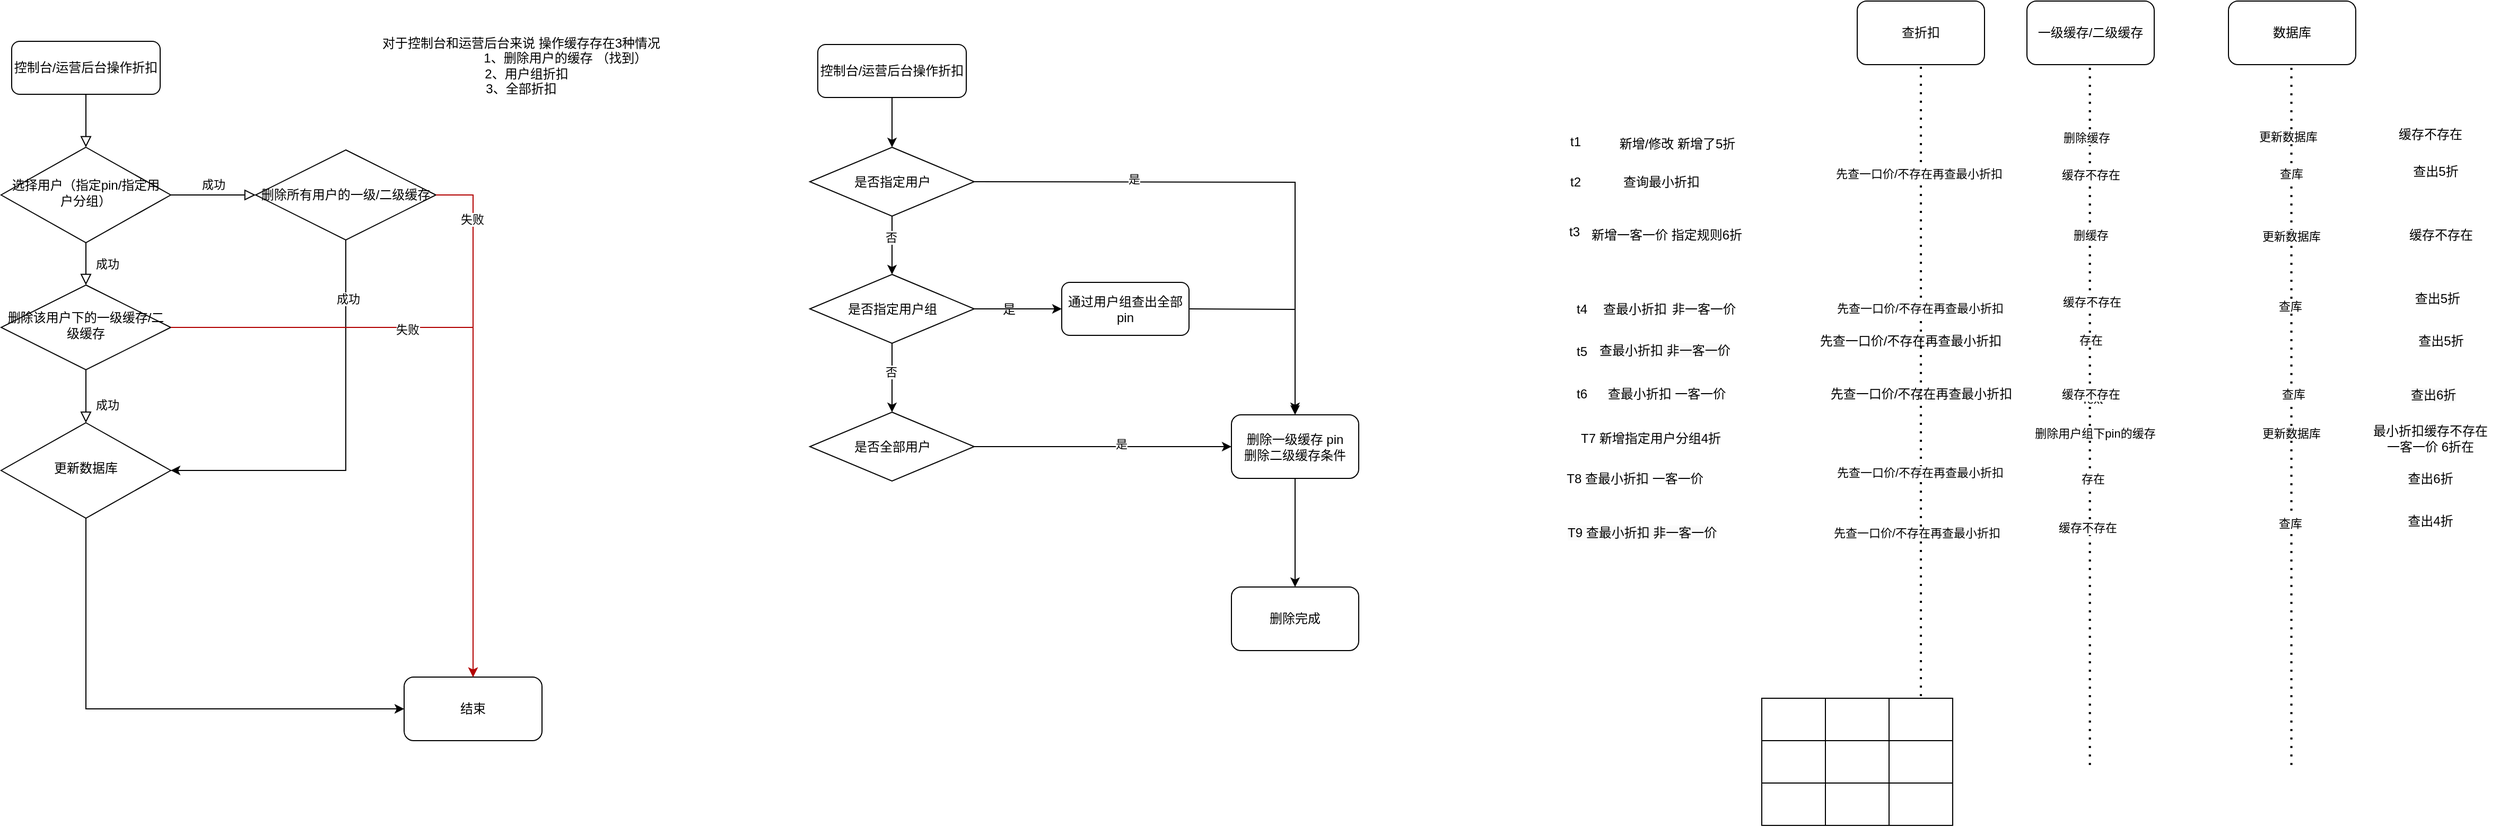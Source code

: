 <mxfile version="21.6.1" type="github">
  <diagram id="C5RBs43oDa-KdzZeNtuy" name="Page-1">
    <mxGraphModel dx="1741" dy="915" grid="1" gridSize="10" guides="1" tooltips="1" connect="1" arrows="1" fold="1" page="1" pageScale="1" pageWidth="827" pageHeight="1169" math="0" shadow="0">
      <root>
        <mxCell id="WIyWlLk6GJQsqaUBKTNV-0" />
        <mxCell id="WIyWlLk6GJQsqaUBKTNV-1" parent="WIyWlLk6GJQsqaUBKTNV-0" />
        <mxCell id="WIyWlLk6GJQsqaUBKTNV-2" value="" style="rounded=0;html=1;jettySize=auto;orthogonalLoop=1;fontSize=11;endArrow=block;endFill=0;endSize=8;strokeWidth=1;shadow=0;labelBackgroundColor=none;edgeStyle=orthogonalEdgeStyle;" parent="WIyWlLk6GJQsqaUBKTNV-1" source="WIyWlLk6GJQsqaUBKTNV-3" target="WIyWlLk6GJQsqaUBKTNV-6" edge="1">
          <mxGeometry relative="1" as="geometry" />
        </mxCell>
        <mxCell id="WIyWlLk6GJQsqaUBKTNV-3" value="控制台/运营后台操作折扣" style="rounded=1;whiteSpace=wrap;html=1;fontSize=12;glass=0;strokeWidth=1;shadow=0;" parent="WIyWlLk6GJQsqaUBKTNV-1" vertex="1">
          <mxGeometry x="120" y="70" width="140" height="50" as="geometry" />
        </mxCell>
        <mxCell id="WIyWlLk6GJQsqaUBKTNV-4" value="成功" style="rounded=0;html=1;jettySize=auto;orthogonalLoop=1;fontSize=11;endArrow=block;endFill=0;endSize=8;strokeWidth=1;shadow=0;labelBackgroundColor=none;edgeStyle=orthogonalEdgeStyle;" parent="WIyWlLk6GJQsqaUBKTNV-1" source="WIyWlLk6GJQsqaUBKTNV-6" target="WIyWlLk6GJQsqaUBKTNV-10" edge="1">
          <mxGeometry y="20" relative="1" as="geometry">
            <mxPoint as="offset" />
          </mxGeometry>
        </mxCell>
        <mxCell id="WIyWlLk6GJQsqaUBKTNV-5" value="成功" style="edgeStyle=orthogonalEdgeStyle;rounded=0;html=1;jettySize=auto;orthogonalLoop=1;fontSize=11;endArrow=block;endFill=0;endSize=8;strokeWidth=1;shadow=0;labelBackgroundColor=none;entryX=0;entryY=0.5;entryDx=0;entryDy=0;" parent="WIyWlLk6GJQsqaUBKTNV-1" source="WIyWlLk6GJQsqaUBKTNV-6" target="CUdt5sBR6KowRDDjNwbb-2" edge="1">
          <mxGeometry y="10" relative="1" as="geometry">
            <mxPoint as="offset" />
            <mxPoint x="320" y="210" as="targetPoint" />
          </mxGeometry>
        </mxCell>
        <mxCell id="WIyWlLk6GJQsqaUBKTNV-6" value="选择用户（指定pin/指定用户分组）" style="rhombus;whiteSpace=wrap;html=1;shadow=0;fontFamily=Helvetica;fontSize=12;align=center;strokeWidth=1;spacing=6;spacingTop=-4;" parent="WIyWlLk6GJQsqaUBKTNV-1" vertex="1">
          <mxGeometry x="110" y="170" width="160" height="90" as="geometry" />
        </mxCell>
        <mxCell id="WIyWlLk6GJQsqaUBKTNV-8" value="成功" style="rounded=0;html=1;jettySize=auto;orthogonalLoop=1;fontSize=11;endArrow=block;endFill=0;endSize=8;strokeWidth=1;shadow=0;labelBackgroundColor=none;edgeStyle=orthogonalEdgeStyle;entryX=0.5;entryY=0;entryDx=0;entryDy=0;" parent="WIyWlLk6GJQsqaUBKTNV-1" source="WIyWlLk6GJQsqaUBKTNV-10" target="CUdt5sBR6KowRDDjNwbb-0" edge="1">
          <mxGeometry x="0.32" y="20" relative="1" as="geometry">
            <mxPoint as="offset" />
            <mxPoint x="220" y="430" as="targetPoint" />
          </mxGeometry>
        </mxCell>
        <mxCell id="WIyWlLk6GJQsqaUBKTNV-10" value="删除该用户下的一级缓存/二级缓存" style="rhombus;whiteSpace=wrap;html=1;shadow=0;fontFamily=Helvetica;fontSize=12;align=center;strokeWidth=1;spacing=6;spacingTop=-4;" parent="WIyWlLk6GJQsqaUBKTNV-1" vertex="1">
          <mxGeometry x="110" y="300" width="160" height="80" as="geometry" />
        </mxCell>
        <mxCell id="CUdt5sBR6KowRDDjNwbb-0" value="更新数据库" style="rhombus;whiteSpace=wrap;html=1;shadow=0;fontFamily=Helvetica;fontSize=12;align=center;strokeWidth=1;spacing=6;spacingTop=-4;" vertex="1" parent="WIyWlLk6GJQsqaUBKTNV-1">
          <mxGeometry x="110" y="430" width="160" height="90" as="geometry" />
        </mxCell>
        <mxCell id="CUdt5sBR6KowRDDjNwbb-2" value="删除所有用户的一级/二级缓存" style="rhombus;whiteSpace=wrap;html=1;" vertex="1" parent="WIyWlLk6GJQsqaUBKTNV-1">
          <mxGeometry x="350" y="172.5" width="170" height="85" as="geometry" />
        </mxCell>
        <mxCell id="CUdt5sBR6KowRDDjNwbb-3" value="结束" style="rounded=1;whiteSpace=wrap;html=1;" vertex="1" parent="WIyWlLk6GJQsqaUBKTNV-1">
          <mxGeometry x="490" y="670" width="130" height="60" as="geometry" />
        </mxCell>
        <mxCell id="CUdt5sBR6KowRDDjNwbb-4" value="" style="endArrow=classic;html=1;rounded=0;exitX=0.5;exitY=1;exitDx=0;exitDy=0;entryX=1;entryY=0.5;entryDx=0;entryDy=0;" edge="1" parent="WIyWlLk6GJQsqaUBKTNV-1" source="CUdt5sBR6KowRDDjNwbb-2" target="CUdt5sBR6KowRDDjNwbb-0">
          <mxGeometry width="50" height="50" relative="1" as="geometry">
            <mxPoint x="550" y="440" as="sourcePoint" />
            <mxPoint x="360" y="570" as="targetPoint" />
            <Array as="points">
              <mxPoint x="435" y="475" />
            </Array>
          </mxGeometry>
        </mxCell>
        <mxCell id="CUdt5sBR6KowRDDjNwbb-12" value="成功" style="edgeLabel;html=1;align=center;verticalAlign=middle;resizable=0;points=[];" vertex="1" connectable="0" parent="CUdt5sBR6KowRDDjNwbb-4">
          <mxGeometry x="-0.712" y="2" relative="1" as="geometry">
            <mxPoint as="offset" />
          </mxGeometry>
        </mxCell>
        <mxCell id="CUdt5sBR6KowRDDjNwbb-5" value="" style="endArrow=classic;html=1;rounded=0;exitX=0.5;exitY=1;exitDx=0;exitDy=0;entryX=0;entryY=0.5;entryDx=0;entryDy=0;" edge="1" parent="WIyWlLk6GJQsqaUBKTNV-1" source="CUdt5sBR6KowRDDjNwbb-0" target="CUdt5sBR6KowRDDjNwbb-3">
          <mxGeometry width="50" height="50" relative="1" as="geometry">
            <mxPoint x="200" y="650" as="sourcePoint" />
            <mxPoint x="250" y="600" as="targetPoint" />
            <Array as="points">
              <mxPoint x="190" y="700" />
            </Array>
          </mxGeometry>
        </mxCell>
        <mxCell id="CUdt5sBR6KowRDDjNwbb-13" value="" style="endArrow=classic;html=1;rounded=0;exitX=1;exitY=0.5;exitDx=0;exitDy=0;entryX=0.5;entryY=0;entryDx=0;entryDy=0;fillColor=#e51400;strokeColor=#B20000;" edge="1" parent="WIyWlLk6GJQsqaUBKTNV-1" source="CUdt5sBR6KowRDDjNwbb-2" target="CUdt5sBR6KowRDDjNwbb-3">
          <mxGeometry width="50" height="50" relative="1" as="geometry">
            <mxPoint x="540" y="540" as="sourcePoint" />
            <mxPoint x="590" y="490" as="targetPoint" />
            <Array as="points">
              <mxPoint x="555" y="215" />
            </Array>
          </mxGeometry>
        </mxCell>
        <mxCell id="CUdt5sBR6KowRDDjNwbb-16" value="失败" style="edgeLabel;html=1;align=center;verticalAlign=middle;resizable=0;points=[];" vertex="1" connectable="0" parent="CUdt5sBR6KowRDDjNwbb-13">
          <mxGeometry x="-0.769" y="-1" relative="1" as="geometry">
            <mxPoint y="1" as="offset" />
          </mxGeometry>
        </mxCell>
        <mxCell id="CUdt5sBR6KowRDDjNwbb-14" value="" style="endArrow=classic;html=1;rounded=0;exitX=1;exitY=0.5;exitDx=0;exitDy=0;entryX=0.5;entryY=0;entryDx=0;entryDy=0;fillColor=#e51400;strokeColor=#B20000;" edge="1" parent="WIyWlLk6GJQsqaUBKTNV-1" source="WIyWlLk6GJQsqaUBKTNV-10" target="CUdt5sBR6KowRDDjNwbb-3">
          <mxGeometry width="50" height="50" relative="1" as="geometry">
            <mxPoint x="490" y="600" as="sourcePoint" />
            <mxPoint x="540" y="550" as="targetPoint" />
            <Array as="points">
              <mxPoint x="555" y="340" />
            </Array>
          </mxGeometry>
        </mxCell>
        <mxCell id="CUdt5sBR6KowRDDjNwbb-15" value="失败" style="edgeLabel;html=1;align=center;verticalAlign=middle;resizable=0;points=[];" vertex="1" connectable="0" parent="CUdt5sBR6KowRDDjNwbb-14">
          <mxGeometry x="-0.275" y="-1" relative="1" as="geometry">
            <mxPoint y="1" as="offset" />
          </mxGeometry>
        </mxCell>
        <mxCell id="CUdt5sBR6KowRDDjNwbb-17" value="对于控制台和运营后台来说 操作缓存存在3种情况&lt;br&gt;&amp;nbsp; &amp;nbsp; &amp;nbsp; &amp;nbsp; &amp;nbsp; &amp;nbsp; &amp;nbsp; &amp;nbsp; &amp;nbsp; &amp;nbsp; &amp;nbsp; &amp;nbsp; &amp;nbsp;1、删除用户的缓存 （找到）&lt;br&gt;&amp;nbsp; &amp;nbsp;2、用户组折扣&lt;br&gt;3、全部折扣" style="text;html=1;align=center;verticalAlign=middle;resizable=0;points=[];autosize=1;strokeColor=none;fillColor=none;" vertex="1" parent="WIyWlLk6GJQsqaUBKTNV-1">
          <mxGeometry x="460" y="58" width="280" height="70" as="geometry" />
        </mxCell>
        <mxCell id="CUdt5sBR6KowRDDjNwbb-18" value="是否指定用户" style="rhombus;whiteSpace=wrap;html=1;" vertex="1" parent="WIyWlLk6GJQsqaUBKTNV-1">
          <mxGeometry x="872.5" y="170" width="155" height="65" as="geometry" />
        </mxCell>
        <mxCell id="CUdt5sBR6KowRDDjNwbb-19" value="控制台/运营后台操作折扣" style="rounded=1;whiteSpace=wrap;html=1;fontSize=12;glass=0;strokeWidth=1;shadow=0;" vertex="1" parent="WIyWlLk6GJQsqaUBKTNV-1">
          <mxGeometry x="880" y="73" width="140" height="50" as="geometry" />
        </mxCell>
        <mxCell id="CUdt5sBR6KowRDDjNwbb-20" value="是否指定用户组" style="rhombus;whiteSpace=wrap;html=1;" vertex="1" parent="WIyWlLk6GJQsqaUBKTNV-1">
          <mxGeometry x="872.5" y="290" width="155" height="65" as="geometry" />
        </mxCell>
        <mxCell id="CUdt5sBR6KowRDDjNwbb-22" value="是否全部用户" style="rhombus;whiteSpace=wrap;html=1;" vertex="1" parent="WIyWlLk6GJQsqaUBKTNV-1">
          <mxGeometry x="872.5" y="420" width="155" height="65" as="geometry" />
        </mxCell>
        <mxCell id="CUdt5sBR6KowRDDjNwbb-23" value="删除完成" style="rounded=1;whiteSpace=wrap;html=1;" vertex="1" parent="WIyWlLk6GJQsqaUBKTNV-1">
          <mxGeometry x="1270" y="585" width="120" height="60" as="geometry" />
        </mxCell>
        <mxCell id="CUdt5sBR6KowRDDjNwbb-24" value="删除一级缓存 pin&lt;br&gt;删除二级缓存条件" style="rounded=1;whiteSpace=wrap;html=1;" vertex="1" parent="WIyWlLk6GJQsqaUBKTNV-1">
          <mxGeometry x="1270" y="422.5" width="120" height="60" as="geometry" />
        </mxCell>
        <mxCell id="CUdt5sBR6KowRDDjNwbb-25" value="" style="endArrow=classic;html=1;rounded=0;exitX=1;exitY=0.5;exitDx=0;exitDy=0;" edge="1" parent="WIyWlLk6GJQsqaUBKTNV-1" source="CUdt5sBR6KowRDDjNwbb-18" target="CUdt5sBR6KowRDDjNwbb-24">
          <mxGeometry width="50" height="50" relative="1" as="geometry">
            <mxPoint x="1030" y="200" as="sourcePoint" />
            <mxPoint x="1220" y="220" as="targetPoint" />
            <Array as="points">
              <mxPoint x="1330" y="203" />
            </Array>
          </mxGeometry>
        </mxCell>
        <mxCell id="CUdt5sBR6KowRDDjNwbb-35" value="是" style="edgeLabel;html=1;align=center;verticalAlign=middle;resizable=0;points=[];" vertex="1" connectable="0" parent="CUdt5sBR6KowRDDjNwbb-25">
          <mxGeometry x="-0.423" y="3" relative="1" as="geometry">
            <mxPoint as="offset" />
          </mxGeometry>
        </mxCell>
        <mxCell id="CUdt5sBR6KowRDDjNwbb-26" value="通过用户组查出全部pin" style="rounded=1;whiteSpace=wrap;html=1;" vertex="1" parent="WIyWlLk6GJQsqaUBKTNV-1">
          <mxGeometry x="1110" y="297.5" width="120" height="50" as="geometry" />
        </mxCell>
        <mxCell id="CUdt5sBR6KowRDDjNwbb-27" value="" style="endArrow=classic;html=1;rounded=0;exitX=1;exitY=0.5;exitDx=0;exitDy=0;entryX=0;entryY=0.5;entryDx=0;entryDy=0;" edge="1" parent="WIyWlLk6GJQsqaUBKTNV-1" source="CUdt5sBR6KowRDDjNwbb-20" target="CUdt5sBR6KowRDDjNwbb-26">
          <mxGeometry width="50" height="50" relative="1" as="geometry">
            <mxPoint x="1060" y="420" as="sourcePoint" />
            <mxPoint x="1100" y="323" as="targetPoint" />
          </mxGeometry>
        </mxCell>
        <mxCell id="CUdt5sBR6KowRDDjNwbb-29" value="" style="endArrow=classic;html=1;rounded=0;exitX=1;exitY=0.5;exitDx=0;exitDy=0;" edge="1" parent="WIyWlLk6GJQsqaUBKTNV-1" source="CUdt5sBR6KowRDDjNwbb-26">
          <mxGeometry width="50" height="50" relative="1" as="geometry">
            <mxPoint x="1270" y="360" as="sourcePoint" />
            <mxPoint x="1330" y="420" as="targetPoint" />
            <Array as="points">
              <mxPoint x="1330" y="323" />
            </Array>
          </mxGeometry>
        </mxCell>
        <mxCell id="CUdt5sBR6KowRDDjNwbb-30" value="" style="endArrow=classic;html=1;rounded=0;exitX=1;exitY=0.5;exitDx=0;exitDy=0;entryX=0;entryY=0.5;entryDx=0;entryDy=0;" edge="1" parent="WIyWlLk6GJQsqaUBKTNV-1" source="CUdt5sBR6KowRDDjNwbb-22" target="CUdt5sBR6KowRDDjNwbb-24">
          <mxGeometry width="50" height="50" relative="1" as="geometry">
            <mxPoint x="1150" y="500" as="sourcePoint" />
            <mxPoint x="1200" y="450" as="targetPoint" />
          </mxGeometry>
        </mxCell>
        <mxCell id="CUdt5sBR6KowRDDjNwbb-39" value="是" style="edgeLabel;html=1;align=center;verticalAlign=middle;resizable=0;points=[];" vertex="1" connectable="0" parent="CUdt5sBR6KowRDDjNwbb-30">
          <mxGeometry x="0.142" y="3" relative="1" as="geometry">
            <mxPoint as="offset" />
          </mxGeometry>
        </mxCell>
        <mxCell id="CUdt5sBR6KowRDDjNwbb-31" value="" style="endArrow=classic;html=1;rounded=0;exitX=0.5;exitY=1;exitDx=0;exitDy=0;entryX=0.5;entryY=0;entryDx=0;entryDy=0;" edge="1" parent="WIyWlLk6GJQsqaUBKTNV-1" source="CUdt5sBR6KowRDDjNwbb-19" target="CUdt5sBR6KowRDDjNwbb-18">
          <mxGeometry width="50" height="50" relative="1" as="geometry">
            <mxPoint x="800" y="320" as="sourcePoint" />
            <mxPoint x="850" y="270" as="targetPoint" />
          </mxGeometry>
        </mxCell>
        <mxCell id="CUdt5sBR6KowRDDjNwbb-32" value="" style="endArrow=classic;html=1;rounded=0;exitX=0.5;exitY=1;exitDx=0;exitDy=0;entryX=0.5;entryY=0;entryDx=0;entryDy=0;" edge="1" parent="WIyWlLk6GJQsqaUBKTNV-1" source="CUdt5sBR6KowRDDjNwbb-18" target="CUdt5sBR6KowRDDjNwbb-20">
          <mxGeometry width="50" height="50" relative="1" as="geometry">
            <mxPoint x="1000" y="300" as="sourcePoint" />
            <mxPoint x="1050" y="250" as="targetPoint" />
          </mxGeometry>
        </mxCell>
        <mxCell id="CUdt5sBR6KowRDDjNwbb-36" value="否" style="edgeLabel;html=1;align=center;verticalAlign=middle;resizable=0;points=[];" vertex="1" connectable="0" parent="CUdt5sBR6KowRDDjNwbb-32">
          <mxGeometry x="-0.291" y="-1" relative="1" as="geometry">
            <mxPoint as="offset" />
          </mxGeometry>
        </mxCell>
        <mxCell id="CUdt5sBR6KowRDDjNwbb-33" value="" style="endArrow=classic;html=1;rounded=0;exitX=0.5;exitY=1;exitDx=0;exitDy=0;entryX=0.5;entryY=0;entryDx=0;entryDy=0;" edge="1" parent="WIyWlLk6GJQsqaUBKTNV-1" source="CUdt5sBR6KowRDDjNwbb-20" target="CUdt5sBR6KowRDDjNwbb-22">
          <mxGeometry width="50" height="50" relative="1" as="geometry">
            <mxPoint x="1000" y="430" as="sourcePoint" />
            <mxPoint x="1050" y="380" as="targetPoint" />
          </mxGeometry>
        </mxCell>
        <mxCell id="CUdt5sBR6KowRDDjNwbb-38" value="否" style="edgeLabel;html=1;align=center;verticalAlign=middle;resizable=0;points=[];" vertex="1" connectable="0" parent="CUdt5sBR6KowRDDjNwbb-33">
          <mxGeometry x="-0.185" y="-1" relative="1" as="geometry">
            <mxPoint as="offset" />
          </mxGeometry>
        </mxCell>
        <mxCell id="CUdt5sBR6KowRDDjNwbb-34" value="" style="endArrow=classic;html=1;rounded=0;exitX=0.5;exitY=1;exitDx=0;exitDy=0;entryX=0.5;entryY=0;entryDx=0;entryDy=0;" edge="1" parent="WIyWlLk6GJQsqaUBKTNV-1" source="CUdt5sBR6KowRDDjNwbb-24" target="CUdt5sBR6KowRDDjNwbb-23">
          <mxGeometry width="50" height="50" relative="1" as="geometry">
            <mxPoint x="1410" y="550" as="sourcePoint" />
            <mxPoint x="1460" y="500" as="targetPoint" />
          </mxGeometry>
        </mxCell>
        <mxCell id="CUdt5sBR6KowRDDjNwbb-37" value="是" style="text;html=1;align=center;verticalAlign=middle;resizable=0;points=[];autosize=1;strokeColor=none;fillColor=none;" vertex="1" parent="WIyWlLk6GJQsqaUBKTNV-1">
          <mxGeometry x="1040" y="308" width="40" height="30" as="geometry" />
        </mxCell>
        <mxCell id="CUdt5sBR6KowRDDjNwbb-40" value="一级缓存/二级缓存" style="rounded=1;whiteSpace=wrap;html=1;" vertex="1" parent="WIyWlLk6GJQsqaUBKTNV-1">
          <mxGeometry x="2020" y="32" width="120" height="60" as="geometry" />
        </mxCell>
        <mxCell id="CUdt5sBR6KowRDDjNwbb-41" value="数据库" style="rounded=1;whiteSpace=wrap;html=1;" vertex="1" parent="WIyWlLk6GJQsqaUBKTNV-1">
          <mxGeometry x="2210" y="32" width="120" height="60" as="geometry" />
        </mxCell>
        <mxCell id="CUdt5sBR6KowRDDjNwbb-42" value="t1" style="text;html=1;align=center;verticalAlign=middle;resizable=0;points=[];autosize=1;strokeColor=none;fillColor=none;" vertex="1" parent="WIyWlLk6GJQsqaUBKTNV-1">
          <mxGeometry x="1580" y="152" width="28" height="26" as="geometry" />
        </mxCell>
        <mxCell id="CUdt5sBR6KowRDDjNwbb-43" value="" style="endArrow=none;dashed=1;html=1;dashPattern=1 3;strokeWidth=2;rounded=0;" edge="1" parent="WIyWlLk6GJQsqaUBKTNV-1">
          <mxGeometry width="50" height="50" relative="1" as="geometry">
            <mxPoint x="2079.33" y="753" as="sourcePoint" />
            <mxPoint x="2079.33" y="92" as="targetPoint" />
          </mxGeometry>
        </mxCell>
        <mxCell id="CUdt5sBR6KowRDDjNwbb-47" value="删除缓存" style="edgeLabel;html=1;align=center;verticalAlign=middle;resizable=0;points=[];" vertex="1" connectable="0" parent="CUdt5sBR6KowRDDjNwbb-43">
          <mxGeometry x="0.791" y="4" relative="1" as="geometry">
            <mxPoint as="offset" />
          </mxGeometry>
        </mxCell>
        <mxCell id="CUdt5sBR6KowRDDjNwbb-56" value="缓存不存在" style="edgeLabel;html=1;align=center;verticalAlign=middle;resizable=0;points=[];" vertex="1" connectable="0" parent="CUdt5sBR6KowRDDjNwbb-43">
          <mxGeometry x="0.688" relative="1" as="geometry">
            <mxPoint y="1" as="offset" />
          </mxGeometry>
        </mxCell>
        <mxCell id="CUdt5sBR6KowRDDjNwbb-61" value="删缓存" style="edgeLabel;html=1;align=center;verticalAlign=middle;resizable=0;points=[];" vertex="1" connectable="0" parent="CUdt5sBR6KowRDDjNwbb-43">
          <mxGeometry x="0.511" relative="1" as="geometry">
            <mxPoint y="-1" as="offset" />
          </mxGeometry>
        </mxCell>
        <mxCell id="CUdt5sBR6KowRDDjNwbb-66" value="缓存不存在" style="edgeLabel;html=1;align=center;verticalAlign=middle;resizable=0;points=[];" vertex="1" connectable="0" parent="CUdt5sBR6KowRDDjNwbb-43">
          <mxGeometry x="0.321" y="-1" relative="1" as="geometry">
            <mxPoint y="-1" as="offset" />
          </mxGeometry>
        </mxCell>
        <mxCell id="CUdt5sBR6KowRDDjNwbb-80" value="存在" style="edgeLabel;html=1;align=center;verticalAlign=middle;resizable=0;points=[];" vertex="1" connectable="0" parent="CUdt5sBR6KowRDDjNwbb-43">
          <mxGeometry x="0.212" relative="1" as="geometry">
            <mxPoint y="-1" as="offset" />
          </mxGeometry>
        </mxCell>
        <mxCell id="CUdt5sBR6KowRDDjNwbb-86" value="Text" style="edgeLabel;html=1;align=center;verticalAlign=middle;resizable=0;points=[];" vertex="1" connectable="0" parent="CUdt5sBR6KowRDDjNwbb-43">
          <mxGeometry x="0.047" y="-1" relative="1" as="geometry">
            <mxPoint y="1" as="offset" />
          </mxGeometry>
        </mxCell>
        <mxCell id="CUdt5sBR6KowRDDjNwbb-93" value="删除用户组下pin的缓存" style="edgeLabel;html=1;align=center;verticalAlign=middle;resizable=0;points=[];" vertex="1" connectable="0" parent="CUdt5sBR6KowRDDjNwbb-43">
          <mxGeometry x="-0.05" y="-4" relative="1" as="geometry">
            <mxPoint y="1" as="offset" />
          </mxGeometry>
        </mxCell>
        <mxCell id="CUdt5sBR6KowRDDjNwbb-100" value="存在" style="edgeLabel;html=1;align=center;verticalAlign=middle;resizable=0;points=[];" vertex="1" connectable="0" parent="CUdt5sBR6KowRDDjNwbb-43">
          <mxGeometry x="-0.179" y="-2" relative="1" as="geometry">
            <mxPoint y="1" as="offset" />
          </mxGeometry>
        </mxCell>
        <mxCell id="CUdt5sBR6KowRDDjNwbb-105" value="缓存不存在" style="edgeLabel;html=1;align=center;verticalAlign=middle;resizable=0;points=[];" vertex="1" connectable="0" parent="CUdt5sBR6KowRDDjNwbb-43">
          <mxGeometry x="-0.316" y="3" relative="1" as="geometry">
            <mxPoint y="2" as="offset" />
          </mxGeometry>
        </mxCell>
        <mxCell id="CUdt5sBR6KowRDDjNwbb-44" value="" style="endArrow=none;dashed=1;html=1;dashPattern=1 3;strokeWidth=2;rounded=0;" edge="1" parent="WIyWlLk6GJQsqaUBKTNV-1">
          <mxGeometry width="50" height="50" relative="1" as="geometry">
            <mxPoint x="2269.33" y="753" as="sourcePoint" />
            <mxPoint x="2269.33" y="92" as="targetPoint" />
          </mxGeometry>
        </mxCell>
        <mxCell id="CUdt5sBR6KowRDDjNwbb-48" value="更新数据库" style="edgeLabel;html=1;align=center;verticalAlign=middle;resizable=0;points=[];" vertex="1" connectable="0" parent="CUdt5sBR6KowRDDjNwbb-44">
          <mxGeometry x="0.803" y="4" relative="1" as="geometry">
            <mxPoint y="3" as="offset" />
          </mxGeometry>
        </mxCell>
        <mxCell id="CUdt5sBR6KowRDDjNwbb-57" value="查库" style="edgeLabel;html=1;align=center;verticalAlign=middle;resizable=0;points=[];" vertex="1" connectable="0" parent="CUdt5sBR6KowRDDjNwbb-44">
          <mxGeometry x="0.692" y="1" relative="1" as="geometry">
            <mxPoint y="1" as="offset" />
          </mxGeometry>
        </mxCell>
        <mxCell id="CUdt5sBR6KowRDDjNwbb-62" value="更新数据库" style="edgeLabel;html=1;align=center;verticalAlign=middle;resizable=0;points=[];" vertex="1" connectable="0" parent="CUdt5sBR6KowRDDjNwbb-44">
          <mxGeometry x="0.515" y="1" relative="1" as="geometry">
            <mxPoint y="1" as="offset" />
          </mxGeometry>
        </mxCell>
        <mxCell id="CUdt5sBR6KowRDDjNwbb-67" value="查库" style="edgeLabel;html=1;align=center;verticalAlign=middle;resizable=0;points=[];" vertex="1" connectable="0" parent="CUdt5sBR6KowRDDjNwbb-44">
          <mxGeometry x="0.309" y="2" relative="1" as="geometry">
            <mxPoint y="-1" as="offset" />
          </mxGeometry>
        </mxCell>
        <mxCell id="CUdt5sBR6KowRDDjNwbb-94" value="更新数据库" style="edgeLabel;html=1;align=center;verticalAlign=middle;resizable=0;points=[];" vertex="1" connectable="0" parent="CUdt5sBR6KowRDDjNwbb-44">
          <mxGeometry x="-0.054" y="1" relative="1" as="geometry">
            <mxPoint y="-1" as="offset" />
          </mxGeometry>
        </mxCell>
        <mxCell id="CUdt5sBR6KowRDDjNwbb-106" value="查库" style="edgeLabel;html=1;align=center;verticalAlign=middle;resizable=0;points=[];" vertex="1" connectable="0" parent="CUdt5sBR6KowRDDjNwbb-44">
          <mxGeometry x="-0.312" y="2" relative="1" as="geometry">
            <mxPoint y="-1" as="offset" />
          </mxGeometry>
        </mxCell>
        <mxCell id="CUdt5sBR6KowRDDjNwbb-46" value="新增/修改 新增了5折" style="text;html=1;align=center;verticalAlign=middle;resizable=0;points=[];autosize=1;strokeColor=none;fillColor=none;" vertex="1" parent="WIyWlLk6GJQsqaUBKTNV-1">
          <mxGeometry x="1625" y="152" width="130" height="30" as="geometry" />
        </mxCell>
        <mxCell id="CUdt5sBR6KowRDDjNwbb-49" value="t2" style="text;html=1;align=center;verticalAlign=middle;resizable=0;points=[];autosize=1;strokeColor=none;fillColor=none;" vertex="1" parent="WIyWlLk6GJQsqaUBKTNV-1">
          <mxGeometry x="1579" y="188" width="30" height="30" as="geometry" />
        </mxCell>
        <mxCell id="CUdt5sBR6KowRDDjNwbb-50" value="查询最小折扣" style="text;html=1;align=center;verticalAlign=middle;resizable=0;points=[];autosize=1;strokeColor=none;fillColor=none;" vertex="1" parent="WIyWlLk6GJQsqaUBKTNV-1">
          <mxGeometry x="1625" y="188" width="100" height="30" as="geometry" />
        </mxCell>
        <mxCell id="CUdt5sBR6KowRDDjNwbb-51" value="查折扣" style="rounded=1;whiteSpace=wrap;html=1;" vertex="1" parent="WIyWlLk6GJQsqaUBKTNV-1">
          <mxGeometry x="1860" y="32" width="120" height="60" as="geometry" />
        </mxCell>
        <mxCell id="CUdt5sBR6KowRDDjNwbb-52" value="" style="endArrow=none;dashed=1;html=1;dashPattern=1 3;strokeWidth=2;rounded=0;entryX=0.5;entryY=1;entryDx=0;entryDy=0;" edge="1" parent="WIyWlLk6GJQsqaUBKTNV-1" target="CUdt5sBR6KowRDDjNwbb-51">
          <mxGeometry width="50" height="50" relative="1" as="geometry">
            <mxPoint x="1920" y="760" as="sourcePoint" />
            <mxPoint x="1950" y="460" as="targetPoint" />
          </mxGeometry>
        </mxCell>
        <mxCell id="CUdt5sBR6KowRDDjNwbb-55" value="先查一口价/不存在再查最小折扣" style="edgeLabel;html=1;align=center;verticalAlign=middle;resizable=0;points=[];" vertex="1" connectable="0" parent="CUdt5sBR6KowRDDjNwbb-52">
          <mxGeometry x="0.692" y="2" relative="1" as="geometry">
            <mxPoint as="offset" />
          </mxGeometry>
        </mxCell>
        <mxCell id="CUdt5sBR6KowRDDjNwbb-65" value="先查一口价/不存在再查最小折扣" style="edgeLabel;html=1;align=center;verticalAlign=middle;resizable=0;points=[];" vertex="1" connectable="0" parent="CUdt5sBR6KowRDDjNwbb-52">
          <mxGeometry x="0.312" y="1" relative="1" as="geometry">
            <mxPoint as="offset" />
          </mxGeometry>
        </mxCell>
        <mxCell id="CUdt5sBR6KowRDDjNwbb-99" value="先查一口价/不存在再查最小折扣" style="edgeLabel;html=1;align=center;verticalAlign=middle;resizable=0;points=[];" vertex="1" connectable="0" parent="CUdt5sBR6KowRDDjNwbb-52">
          <mxGeometry x="-0.151" y="1" relative="1" as="geometry">
            <mxPoint as="offset" />
          </mxGeometry>
        </mxCell>
        <mxCell id="CUdt5sBR6KowRDDjNwbb-104" value="先查一口价/不存在再查最小折扣" style="edgeLabel;html=1;align=center;verticalAlign=middle;resizable=0;points=[];" vertex="1" connectable="0" parent="CUdt5sBR6KowRDDjNwbb-52">
          <mxGeometry x="-0.322" y="4" relative="1" as="geometry">
            <mxPoint as="offset" />
          </mxGeometry>
        </mxCell>
        <mxCell id="CUdt5sBR6KowRDDjNwbb-59" value="t3" style="text;html=1;align=center;verticalAlign=middle;resizable=0;points=[];autosize=1;strokeColor=none;fillColor=none;" vertex="1" parent="WIyWlLk6GJQsqaUBKTNV-1">
          <mxGeometry x="1578" y="235" width="30" height="30" as="geometry" />
        </mxCell>
        <mxCell id="CUdt5sBR6KowRDDjNwbb-60" value="新增一客一价 指定规则6折" style="text;html=1;align=center;verticalAlign=middle;resizable=0;points=[];autosize=1;strokeColor=none;fillColor=none;" vertex="1" parent="WIyWlLk6GJQsqaUBKTNV-1">
          <mxGeometry x="1595" y="238" width="170" height="30" as="geometry" />
        </mxCell>
        <mxCell id="CUdt5sBR6KowRDDjNwbb-63" value="t4" style="text;html=1;align=center;verticalAlign=middle;resizable=0;points=[];autosize=1;strokeColor=none;fillColor=none;" vertex="1" parent="WIyWlLk6GJQsqaUBKTNV-1">
          <mxGeometry x="1585" y="308" width="30" height="30" as="geometry" />
        </mxCell>
        <mxCell id="CUdt5sBR6KowRDDjNwbb-64" value="查最小折扣" style="text;html=1;align=center;verticalAlign=middle;resizable=0;points=[];autosize=1;strokeColor=none;fillColor=none;" vertex="1" parent="WIyWlLk6GJQsqaUBKTNV-1">
          <mxGeometry x="1610" y="308" width="80" height="30" as="geometry" />
        </mxCell>
        <mxCell id="CUdt5sBR6KowRDDjNwbb-69" value="查出5折" style="text;html=1;align=center;verticalAlign=middle;resizable=0;points=[];autosize=1;strokeColor=none;fillColor=none;" vertex="1" parent="WIyWlLk6GJQsqaUBKTNV-1">
          <mxGeometry x="2370" y="178" width="70" height="30" as="geometry" />
        </mxCell>
        <mxCell id="CUdt5sBR6KowRDDjNwbb-70" value="缓存不存在" style="text;html=1;align=center;verticalAlign=middle;resizable=0;points=[];autosize=1;strokeColor=none;fillColor=none;" vertex="1" parent="WIyWlLk6GJQsqaUBKTNV-1">
          <mxGeometry x="2360" y="142.5" width="80" height="30" as="geometry" />
        </mxCell>
        <mxCell id="CUdt5sBR6KowRDDjNwbb-71" value="缓存不存在" style="text;html=1;align=center;verticalAlign=middle;resizable=0;points=[];autosize=1;strokeColor=none;fillColor=none;" vertex="1" parent="WIyWlLk6GJQsqaUBKTNV-1">
          <mxGeometry x="2370" y="238" width="80" height="30" as="geometry" />
        </mxCell>
        <mxCell id="CUdt5sBR6KowRDDjNwbb-73" value="&amp;nbsp; &amp;nbsp; 查出5折" style="text;html=1;align=center;verticalAlign=middle;resizable=0;points=[];autosize=1;strokeColor=none;fillColor=none;" vertex="1" parent="WIyWlLk6GJQsqaUBKTNV-1">
          <mxGeometry x="2360" y="297.5" width="80" height="30" as="geometry" />
        </mxCell>
        <mxCell id="CUdt5sBR6KowRDDjNwbb-76" value="非一客一价" style="text;html=1;align=center;verticalAlign=middle;resizable=0;points=[];autosize=1;strokeColor=none;fillColor=none;" vertex="1" parent="WIyWlLk6GJQsqaUBKTNV-1">
          <mxGeometry x="1675" y="307.5" width="80" height="30" as="geometry" />
        </mxCell>
        <mxCell id="CUdt5sBR6KowRDDjNwbb-77" value="t5" style="text;html=1;align=center;verticalAlign=middle;resizable=0;points=[];autosize=1;strokeColor=none;fillColor=none;" vertex="1" parent="WIyWlLk6GJQsqaUBKTNV-1">
          <mxGeometry x="1585" y="348" width="30" height="30" as="geometry" />
        </mxCell>
        <mxCell id="CUdt5sBR6KowRDDjNwbb-78" value="&lt;span style=&quot;color: rgb(0, 0, 0); font-family: Helvetica; font-size: 12px; font-style: normal; font-variant-ligatures: normal; font-variant-caps: normal; font-weight: 400; letter-spacing: normal; orphans: 2; text-align: center; text-indent: 0px; text-transform: none; widows: 2; word-spacing: 0px; -webkit-text-stroke-width: 0px; background-color: rgb(251, 251, 251); text-decoration-thickness: initial; text-decoration-style: initial; text-decoration-color: initial; float: none; display: inline !important;&quot;&gt;查最小折扣 非一客一价&lt;/span&gt;" style="text;whiteSpace=wrap;html=1;" vertex="1" parent="WIyWlLk6GJQsqaUBKTNV-1">
          <mxGeometry x="1615" y="347.5" width="135" height="22.5" as="geometry" />
        </mxCell>
        <mxCell id="CUdt5sBR6KowRDDjNwbb-79" value="先查一口价/不存在再查最小折扣" style="text;html=1;align=center;verticalAlign=middle;resizable=0;points=[];autosize=1;strokeColor=none;fillColor=none;" vertex="1" parent="WIyWlLk6GJQsqaUBKTNV-1">
          <mxGeometry x="1815" y="338" width="190" height="30" as="geometry" />
        </mxCell>
        <mxCell id="CUdt5sBR6KowRDDjNwbb-81" value="查出5折" style="text;html=1;align=center;verticalAlign=middle;resizable=0;points=[];autosize=1;strokeColor=none;fillColor=none;" vertex="1" parent="WIyWlLk6GJQsqaUBKTNV-1">
          <mxGeometry x="2375" y="337.5" width="70" height="30" as="geometry" />
        </mxCell>
        <mxCell id="CUdt5sBR6KowRDDjNwbb-82" value="t6" style="text;html=1;align=center;verticalAlign=middle;resizable=0;points=[];autosize=1;strokeColor=none;fillColor=none;" vertex="1" parent="WIyWlLk6GJQsqaUBKTNV-1">
          <mxGeometry x="1585" y="388" width="30" height="30" as="geometry" />
        </mxCell>
        <mxCell id="CUdt5sBR6KowRDDjNwbb-83" value="查最小折扣 一客一价" style="text;html=1;align=center;verticalAlign=middle;resizable=0;points=[];autosize=1;strokeColor=none;fillColor=none;" vertex="1" parent="WIyWlLk6GJQsqaUBKTNV-1">
          <mxGeometry x="1615" y="388" width="130" height="30" as="geometry" />
        </mxCell>
        <mxCell id="CUdt5sBR6KowRDDjNwbb-85" value="先查一口价/不存在再查最小折扣" style="text;html=1;align=center;verticalAlign=middle;resizable=0;points=[];autosize=1;strokeColor=none;fillColor=none;" vertex="1" parent="WIyWlLk6GJQsqaUBKTNV-1">
          <mxGeometry x="1825" y="388" width="190" height="30" as="geometry" />
        </mxCell>
        <mxCell id="CUdt5sBR6KowRDDjNwbb-87" value="缓存不存在" style="edgeLabel;html=1;align=center;verticalAlign=middle;resizable=0;points=[];" vertex="1" connectable="0" parent="WIyWlLk6GJQsqaUBKTNV-1">
          <mxGeometry x="2080" y="403" as="geometry" />
        </mxCell>
        <mxCell id="CUdt5sBR6KowRDDjNwbb-88" value="查库" style="edgeLabel;html=1;align=center;verticalAlign=middle;resizable=0;points=[];" vertex="1" connectable="0" parent="WIyWlLk6GJQsqaUBKTNV-1">
          <mxGeometry x="2277.33" y="312.5" as="geometry">
            <mxPoint x="-7" y="90" as="offset" />
          </mxGeometry>
        </mxCell>
        <mxCell id="CUdt5sBR6KowRDDjNwbb-89" value="&lt;span style=&quot;color: rgb(0, 0, 0); font-family: Helvetica; font-size: 12px; font-style: normal; font-variant-ligatures: normal; font-variant-caps: normal; font-weight: 400; letter-spacing: normal; orphans: 2; text-align: center; text-indent: 0px; text-transform: none; widows: 2; word-spacing: 0px; -webkit-text-stroke-width: 0px; background-color: rgb(251, 251, 251); text-decoration-thickness: initial; text-decoration-style: initial; text-decoration-color: initial; float: none; display: inline !important;&quot;&gt;查出6折&lt;/span&gt;" style="text;whiteSpace=wrap;html=1;" vertex="1" parent="WIyWlLk6GJQsqaUBKTNV-1">
          <mxGeometry x="2380" y="390" width="80" height="40" as="geometry" />
        </mxCell>
        <mxCell id="CUdt5sBR6KowRDDjNwbb-91" value="T7 新增指定用户分组4折" style="text;html=1;align=center;verticalAlign=middle;resizable=0;points=[];autosize=1;strokeColor=none;fillColor=none;" vertex="1" parent="WIyWlLk6GJQsqaUBKTNV-1">
          <mxGeometry x="1585" y="430" width="160" height="30" as="geometry" />
        </mxCell>
        <mxCell id="CUdt5sBR6KowRDDjNwbb-95" value="最小折扣缓存不存在&lt;br&gt;一客一价 6折在" style="text;html=1;align=center;verticalAlign=middle;resizable=0;points=[];autosize=1;strokeColor=none;fillColor=none;" vertex="1" parent="WIyWlLk6GJQsqaUBKTNV-1">
          <mxGeometry x="2335" y="425" width="130" height="40" as="geometry" />
        </mxCell>
        <mxCell id="CUdt5sBR6KowRDDjNwbb-97" value="T8 查最小折扣 一客一价" style="text;html=1;align=center;verticalAlign=middle;resizable=0;points=[];autosize=1;strokeColor=none;fillColor=none;" vertex="1" parent="WIyWlLk6GJQsqaUBKTNV-1">
          <mxGeometry x="1575" y="468" width="150" height="30" as="geometry" />
        </mxCell>
        <mxCell id="CUdt5sBR6KowRDDjNwbb-101" value="查出6折" style="text;html=1;align=center;verticalAlign=middle;resizable=0;points=[];autosize=1;strokeColor=none;fillColor=none;" vertex="1" parent="WIyWlLk6GJQsqaUBKTNV-1">
          <mxGeometry x="2365" y="468" width="70" height="30" as="geometry" />
        </mxCell>
        <mxCell id="CUdt5sBR6KowRDDjNwbb-102" value="&lt;span style=&quot;color: rgb(0, 0, 0); font-family: Helvetica; font-size: 12px; font-style: normal; font-variant-ligatures: normal; font-variant-caps: normal; font-weight: 400; letter-spacing: normal; orphans: 2; text-align: center; text-indent: 0px; text-transform: none; widows: 2; word-spacing: 0px; -webkit-text-stroke-width: 0px; background-color: rgb(251, 251, 251); text-decoration-thickness: initial; text-decoration-style: initial; text-decoration-color: initial; float: none; display: inline !important;&quot;&gt;T9 查最小折扣 非一客一价&lt;/span&gt;" style="text;whiteSpace=wrap;html=1;" vertex="1" parent="WIyWlLk6GJQsqaUBKTNV-1">
          <mxGeometry x="1585" y="520" width="160" height="40" as="geometry" />
        </mxCell>
        <mxCell id="CUdt5sBR6KowRDDjNwbb-107" value="查出4折" style="text;html=1;align=center;verticalAlign=middle;resizable=0;points=[];autosize=1;strokeColor=none;fillColor=none;" vertex="1" parent="WIyWlLk6GJQsqaUBKTNV-1">
          <mxGeometry x="2365" y="508" width="70" height="30" as="geometry" />
        </mxCell>
        <mxCell id="CUdt5sBR6KowRDDjNwbb-108" value="" style="shape=table;startSize=0;container=1;collapsible=0;childLayout=tableLayout;fontSize=16;" vertex="1" parent="WIyWlLk6GJQsqaUBKTNV-1">
          <mxGeometry x="1770" y="690" width="180" height="120" as="geometry" />
        </mxCell>
        <mxCell id="CUdt5sBR6KowRDDjNwbb-109" value="" style="shape=tableRow;horizontal=0;startSize=0;swimlaneHead=0;swimlaneBody=0;strokeColor=inherit;top=0;left=0;bottom=0;right=0;collapsible=0;dropTarget=0;fillColor=none;points=[[0,0.5],[1,0.5]];portConstraint=eastwest;fontSize=16;" vertex="1" parent="CUdt5sBR6KowRDDjNwbb-108">
          <mxGeometry width="180" height="40" as="geometry" />
        </mxCell>
        <mxCell id="CUdt5sBR6KowRDDjNwbb-110" value="" style="shape=partialRectangle;html=1;whiteSpace=wrap;connectable=0;strokeColor=inherit;overflow=hidden;fillColor=none;top=0;left=0;bottom=0;right=0;pointerEvents=1;fontSize=16;" vertex="1" parent="CUdt5sBR6KowRDDjNwbb-109">
          <mxGeometry width="60" height="40" as="geometry">
            <mxRectangle width="60" height="40" as="alternateBounds" />
          </mxGeometry>
        </mxCell>
        <mxCell id="CUdt5sBR6KowRDDjNwbb-111" value="" style="shape=partialRectangle;html=1;whiteSpace=wrap;connectable=0;strokeColor=inherit;overflow=hidden;fillColor=none;top=0;left=0;bottom=0;right=0;pointerEvents=1;fontSize=16;" vertex="1" parent="CUdt5sBR6KowRDDjNwbb-109">
          <mxGeometry x="60" width="60" height="40" as="geometry">
            <mxRectangle width="60" height="40" as="alternateBounds" />
          </mxGeometry>
        </mxCell>
        <mxCell id="CUdt5sBR6KowRDDjNwbb-112" value="" style="shape=partialRectangle;html=1;whiteSpace=wrap;connectable=0;strokeColor=inherit;overflow=hidden;fillColor=none;top=0;left=0;bottom=0;right=0;pointerEvents=1;fontSize=16;" vertex="1" parent="CUdt5sBR6KowRDDjNwbb-109">
          <mxGeometry x="120" width="60" height="40" as="geometry">
            <mxRectangle width="60" height="40" as="alternateBounds" />
          </mxGeometry>
        </mxCell>
        <mxCell id="CUdt5sBR6KowRDDjNwbb-113" value="" style="shape=tableRow;horizontal=0;startSize=0;swimlaneHead=0;swimlaneBody=0;strokeColor=inherit;top=0;left=0;bottom=0;right=0;collapsible=0;dropTarget=0;fillColor=none;points=[[0,0.5],[1,0.5]];portConstraint=eastwest;fontSize=16;" vertex="1" parent="CUdt5sBR6KowRDDjNwbb-108">
          <mxGeometry y="40" width="180" height="40" as="geometry" />
        </mxCell>
        <mxCell id="CUdt5sBR6KowRDDjNwbb-114" value="" style="shape=partialRectangle;html=1;whiteSpace=wrap;connectable=0;strokeColor=inherit;overflow=hidden;fillColor=none;top=0;left=0;bottom=0;right=0;pointerEvents=1;fontSize=16;" vertex="1" parent="CUdt5sBR6KowRDDjNwbb-113">
          <mxGeometry width="60" height="40" as="geometry">
            <mxRectangle width="60" height="40" as="alternateBounds" />
          </mxGeometry>
        </mxCell>
        <mxCell id="CUdt5sBR6KowRDDjNwbb-115" value="" style="shape=partialRectangle;html=1;whiteSpace=wrap;connectable=0;strokeColor=inherit;overflow=hidden;fillColor=none;top=0;left=0;bottom=0;right=0;pointerEvents=1;fontSize=16;" vertex="1" parent="CUdt5sBR6KowRDDjNwbb-113">
          <mxGeometry x="60" width="60" height="40" as="geometry">
            <mxRectangle width="60" height="40" as="alternateBounds" />
          </mxGeometry>
        </mxCell>
        <mxCell id="CUdt5sBR6KowRDDjNwbb-116" value="" style="shape=partialRectangle;html=1;whiteSpace=wrap;connectable=0;strokeColor=inherit;overflow=hidden;fillColor=none;top=0;left=0;bottom=0;right=0;pointerEvents=1;fontSize=16;" vertex="1" parent="CUdt5sBR6KowRDDjNwbb-113">
          <mxGeometry x="120" width="60" height="40" as="geometry">
            <mxRectangle width="60" height="40" as="alternateBounds" />
          </mxGeometry>
        </mxCell>
        <mxCell id="CUdt5sBR6KowRDDjNwbb-117" value="" style="shape=tableRow;horizontal=0;startSize=0;swimlaneHead=0;swimlaneBody=0;strokeColor=inherit;top=0;left=0;bottom=0;right=0;collapsible=0;dropTarget=0;fillColor=none;points=[[0,0.5],[1,0.5]];portConstraint=eastwest;fontSize=16;" vertex="1" parent="CUdt5sBR6KowRDDjNwbb-108">
          <mxGeometry y="80" width="180" height="40" as="geometry" />
        </mxCell>
        <mxCell id="CUdt5sBR6KowRDDjNwbb-118" value="" style="shape=partialRectangle;html=1;whiteSpace=wrap;connectable=0;strokeColor=inherit;overflow=hidden;fillColor=none;top=0;left=0;bottom=0;right=0;pointerEvents=1;fontSize=16;" vertex="1" parent="CUdt5sBR6KowRDDjNwbb-117">
          <mxGeometry width="60" height="40" as="geometry">
            <mxRectangle width="60" height="40" as="alternateBounds" />
          </mxGeometry>
        </mxCell>
        <mxCell id="CUdt5sBR6KowRDDjNwbb-119" value="" style="shape=partialRectangle;html=1;whiteSpace=wrap;connectable=0;strokeColor=inherit;overflow=hidden;fillColor=none;top=0;left=0;bottom=0;right=0;pointerEvents=1;fontSize=16;" vertex="1" parent="CUdt5sBR6KowRDDjNwbb-117">
          <mxGeometry x="60" width="60" height="40" as="geometry">
            <mxRectangle width="60" height="40" as="alternateBounds" />
          </mxGeometry>
        </mxCell>
        <mxCell id="CUdt5sBR6KowRDDjNwbb-120" value="" style="shape=partialRectangle;html=1;whiteSpace=wrap;connectable=0;strokeColor=inherit;overflow=hidden;fillColor=none;top=0;left=0;bottom=0;right=0;pointerEvents=1;fontSize=16;" vertex="1" parent="CUdt5sBR6KowRDDjNwbb-117">
          <mxGeometry x="120" width="60" height="40" as="geometry">
            <mxRectangle width="60" height="40" as="alternateBounds" />
          </mxGeometry>
        </mxCell>
      </root>
    </mxGraphModel>
  </diagram>
</mxfile>
